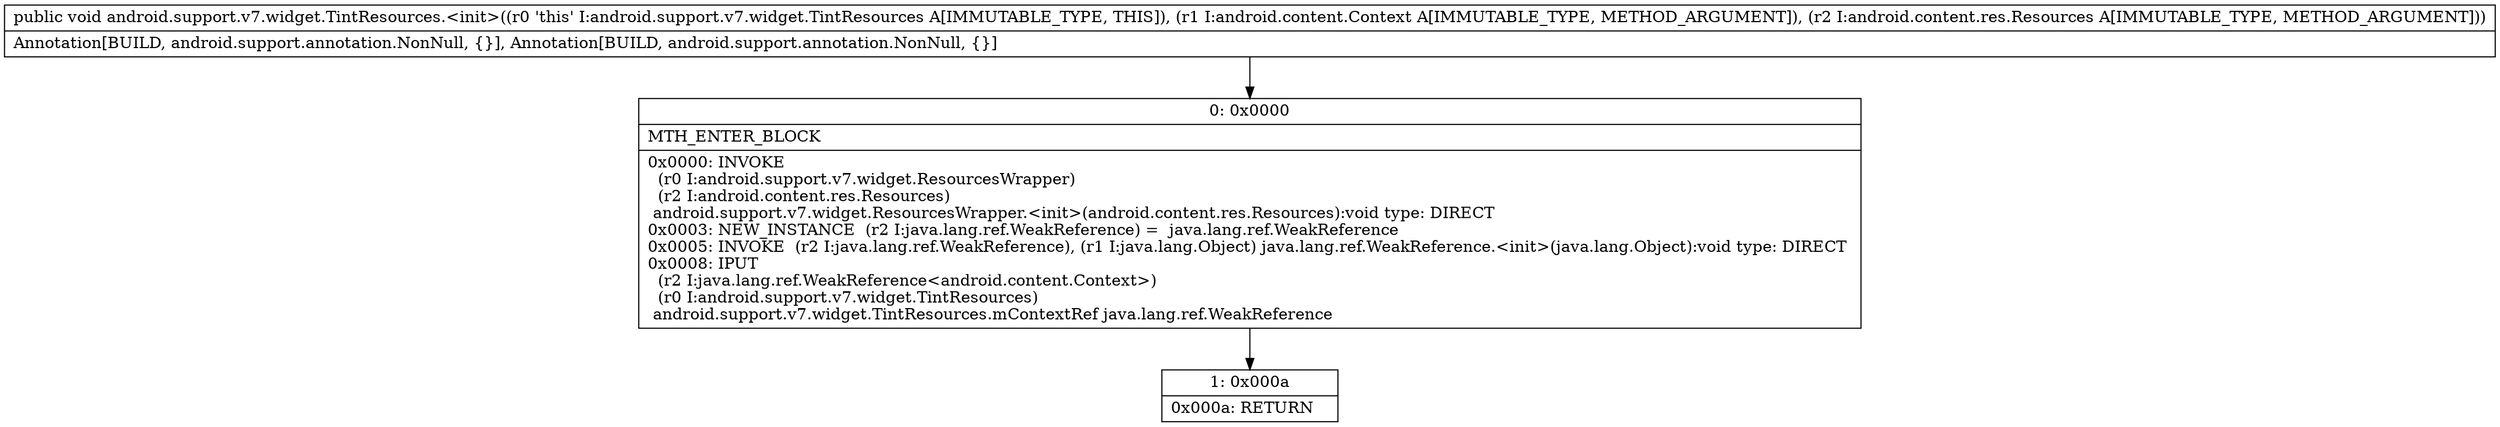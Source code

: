 digraph "CFG forandroid.support.v7.widget.TintResources.\<init\>(Landroid\/content\/Context;Landroid\/content\/res\/Resources;)V" {
Node_0 [shape=record,label="{0\:\ 0x0000|MTH_ENTER_BLOCK\l|0x0000: INVOKE  \l  (r0 I:android.support.v7.widget.ResourcesWrapper)\l  (r2 I:android.content.res.Resources)\l android.support.v7.widget.ResourcesWrapper.\<init\>(android.content.res.Resources):void type: DIRECT \l0x0003: NEW_INSTANCE  (r2 I:java.lang.ref.WeakReference) =  java.lang.ref.WeakReference \l0x0005: INVOKE  (r2 I:java.lang.ref.WeakReference), (r1 I:java.lang.Object) java.lang.ref.WeakReference.\<init\>(java.lang.Object):void type: DIRECT \l0x0008: IPUT  \l  (r2 I:java.lang.ref.WeakReference\<android.content.Context\>)\l  (r0 I:android.support.v7.widget.TintResources)\l android.support.v7.widget.TintResources.mContextRef java.lang.ref.WeakReference \l}"];
Node_1 [shape=record,label="{1\:\ 0x000a|0x000a: RETURN   \l}"];
MethodNode[shape=record,label="{public void android.support.v7.widget.TintResources.\<init\>((r0 'this' I:android.support.v7.widget.TintResources A[IMMUTABLE_TYPE, THIS]), (r1 I:android.content.Context A[IMMUTABLE_TYPE, METHOD_ARGUMENT]), (r2 I:android.content.res.Resources A[IMMUTABLE_TYPE, METHOD_ARGUMENT]))  | Annotation[BUILD, android.support.annotation.NonNull, \{\}], Annotation[BUILD, android.support.annotation.NonNull, \{\}]\l}"];
MethodNode -> Node_0;
Node_0 -> Node_1;
}


